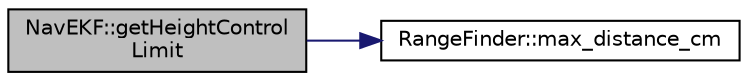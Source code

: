 digraph "NavEKF::getHeightControlLimit"
{
 // INTERACTIVE_SVG=YES
  edge [fontname="Helvetica",fontsize="10",labelfontname="Helvetica",labelfontsize="10"];
  node [fontname="Helvetica",fontsize="10",shape=record];
  rankdir="LR";
  Node1 [label="NavEKF::getHeightControl\lLimit",height=0.2,width=0.4,color="black", fillcolor="grey75", style="filled" fontcolor="black"];
  Node1 -> Node2 [color="midnightblue",fontsize="10",style="solid",fontname="Helvetica"];
  Node2 [label="RangeFinder::max_distance_cm",height=0.2,width=0.4,color="black", fillcolor="white", style="filled",URL="$classRangeFinder.html#a52afaa97928556f60fe968ee9a6ce429"];
}

